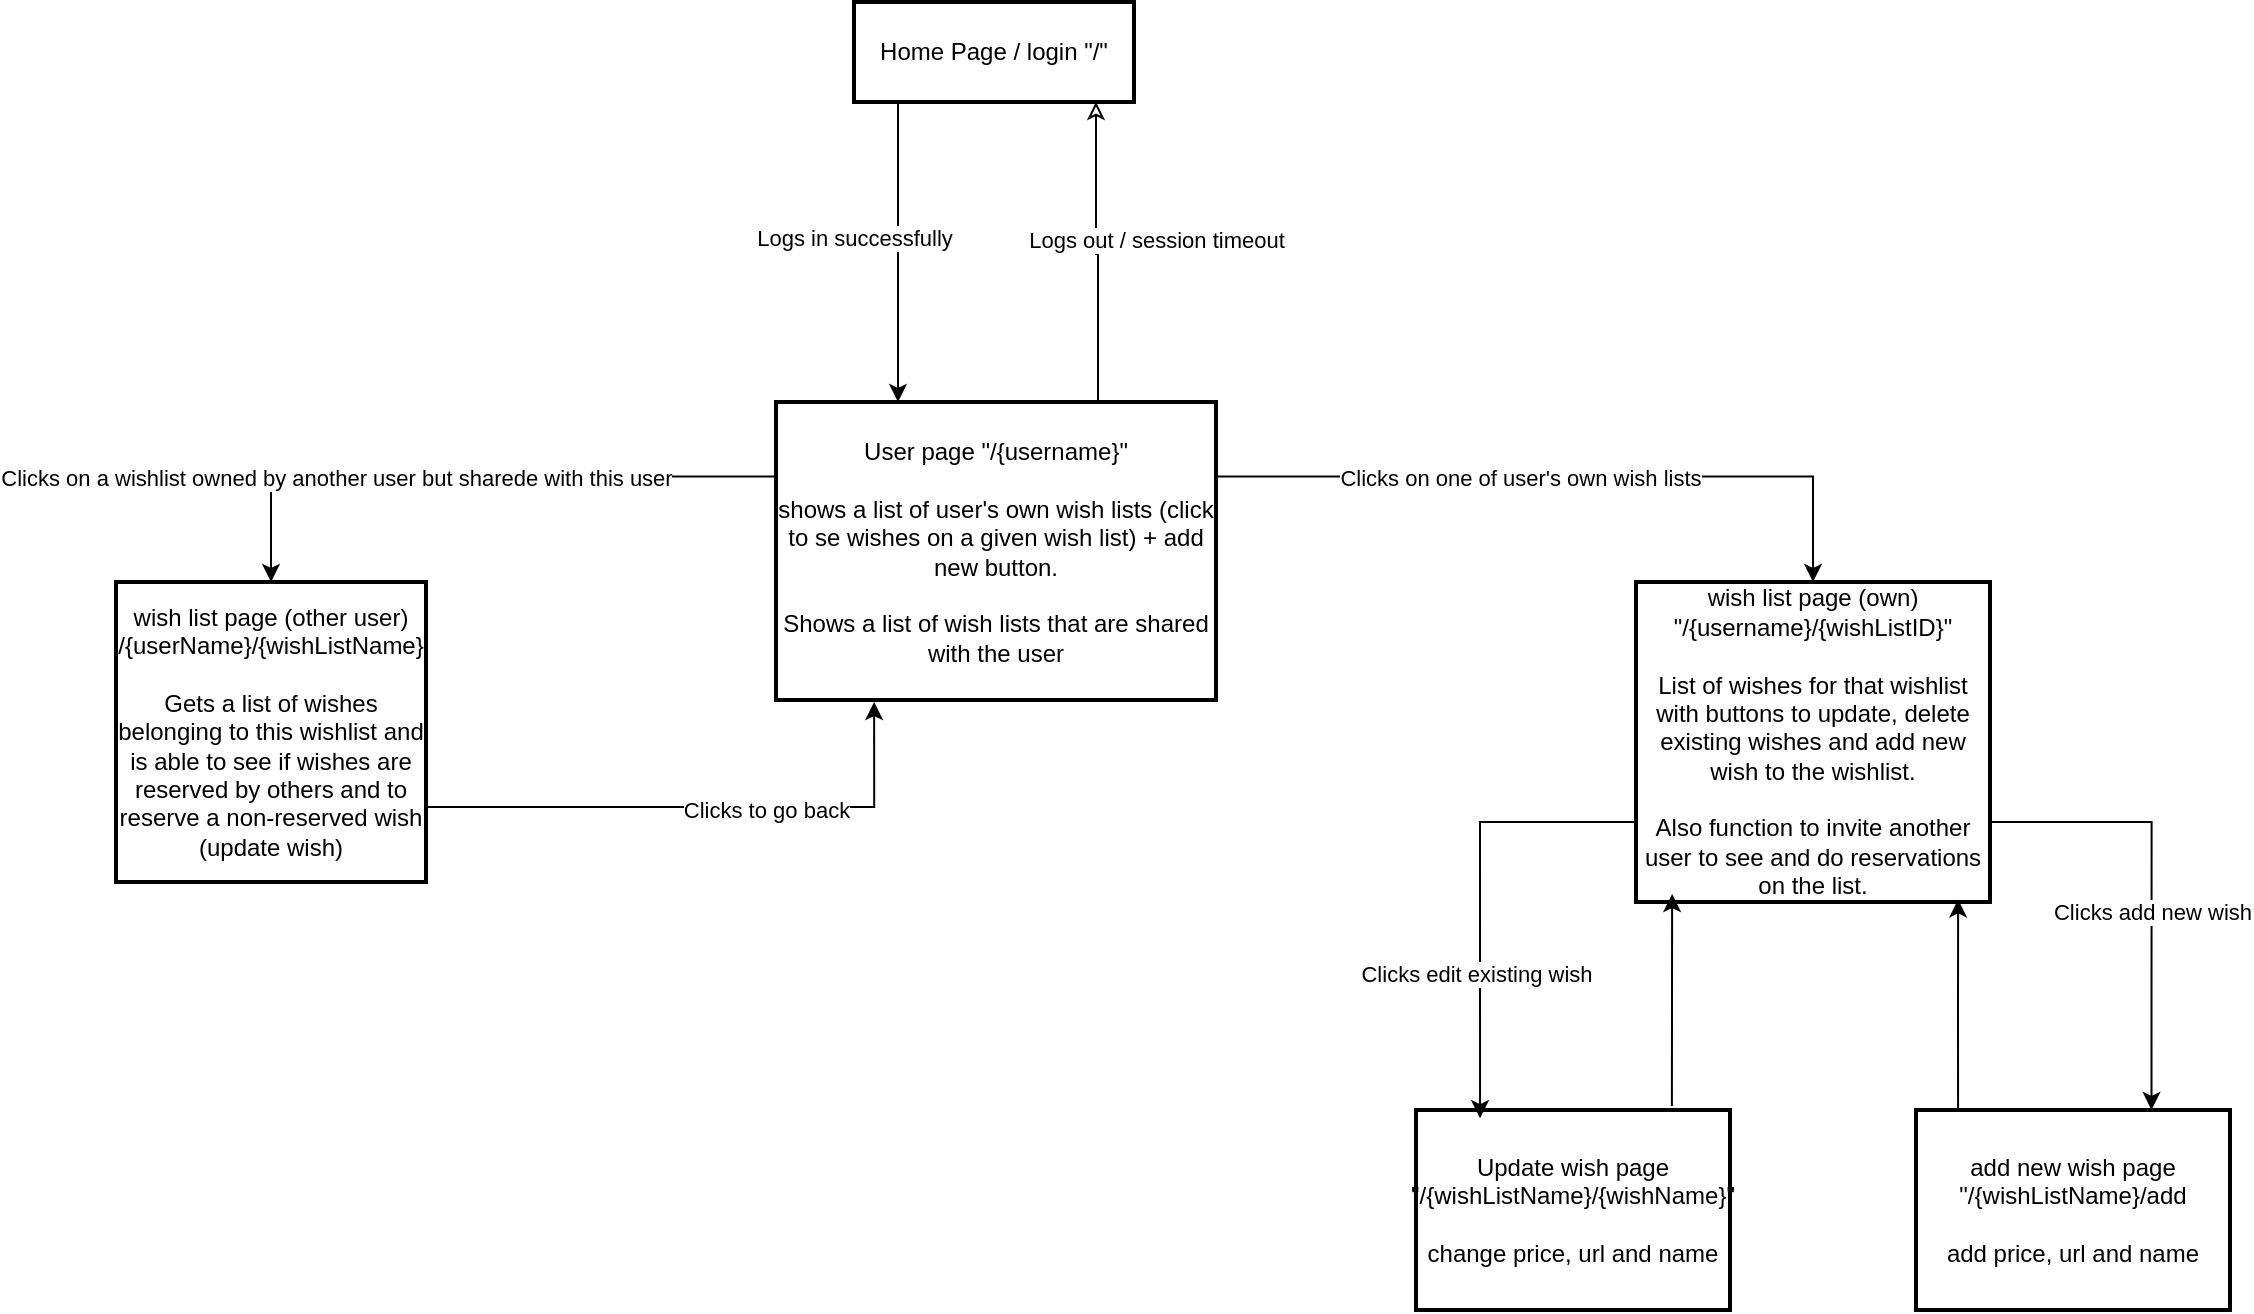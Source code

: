 <mxfile version="24.8.3">
  <diagram name="Side-1" id="ePfV17zFk9Fktkw8jf1w">
    <mxGraphModel dx="1694" dy="732" grid="1" gridSize="10" guides="1" tooltips="1" connect="1" arrows="1" fold="1" page="1" pageScale="1" pageWidth="827" pageHeight="1169" math="0" shadow="0">
      <root>
        <mxCell id="0" />
        <mxCell id="1" parent="0" />
        <mxCell id="uvfMVI4-fCFwztoC2P9H-24" style="edgeStyle=orthogonalEdgeStyle;rounded=0;orthogonalLoop=1;jettySize=auto;html=1;exitX=0.5;exitY=1;exitDx=0;exitDy=0;entryX=0.5;entryY=0;entryDx=0;entryDy=0;" edge="1" parent="1">
          <mxGeometry relative="1" as="geometry">
            <mxPoint x="190" y="80" as="sourcePoint" />
            <mxPoint x="191" y="230" as="targetPoint" />
            <Array as="points">
              <mxPoint x="191" y="80" />
            </Array>
          </mxGeometry>
        </mxCell>
        <mxCell id="uvfMVI4-fCFwztoC2P9H-25" value="Logs in successfully" style="edgeLabel;html=1;align=center;verticalAlign=middle;resizable=0;points=[];" vertex="1" connectable="0" parent="uvfMVI4-fCFwztoC2P9H-24">
          <mxGeometry x="-0.083" y="3" relative="1" as="geometry">
            <mxPoint x="-25" as="offset" />
          </mxGeometry>
        </mxCell>
        <mxCell id="2" value="Home Page / login &quot;/&quot;" style="whiteSpace=wrap;strokeWidth=2;" parent="1" vertex="1">
          <mxGeometry x="169" y="30" width="140" height="50" as="geometry" />
        </mxCell>
        <mxCell id="uvfMVI4-fCFwztoC2P9H-23" style="edgeStyle=orthogonalEdgeStyle;rounded=0;orthogonalLoop=1;jettySize=auto;html=1;exitX=0;exitY=0.25;exitDx=0;exitDy=0;entryX=0.5;entryY=0;entryDx=0;entryDy=0;" edge="1" parent="1" source="3" target="5">
          <mxGeometry relative="1" as="geometry">
            <mxPoint x="10" y="470" as="targetPoint" />
            <Array as="points">
              <mxPoint x="-122" y="267" />
            </Array>
          </mxGeometry>
        </mxCell>
        <mxCell id="uvfMVI4-fCFwztoC2P9H-33" value="Clicks on a wishlist owned by another user but sharede with this user" style="edgeLabel;html=1;align=center;verticalAlign=middle;resizable=0;points=[];" vertex="1" connectable="0" parent="uvfMVI4-fCFwztoC2P9H-23">
          <mxGeometry x="0.442" relative="1" as="geometry">
            <mxPoint as="offset" />
          </mxGeometry>
        </mxCell>
        <mxCell id="3" value="User page &quot;/{username}&quot;&#xa;&#xa;shows a list of user&#39;s own wish lists (click to se wishes on a given wish list) + add new button.&#xa;&#xa;Shows a list of wish lists that are shared with the user" style="whiteSpace=wrap;strokeWidth=2;" parent="1" vertex="1">
          <mxGeometry x="130" y="230" width="220" height="149" as="geometry" />
        </mxCell>
        <mxCell id="5" value="wish list page (other user)&#xa;/{userName}/{wishListName}&#xa;&#xa;Gets a list of wishes belonging to this wishlist and is able to see if wishes are reserved by others and to reserve a non-reserved wish (update wish)" style="whiteSpace=wrap;strokeWidth=2;" parent="1" vertex="1">
          <mxGeometry x="-200" y="320" width="155" height="150" as="geometry" />
        </mxCell>
        <mxCell id="uvfMVI4-fCFwztoC2P9H-19" style="edgeStyle=orthogonalEdgeStyle;rounded=0;orthogonalLoop=1;jettySize=auto;html=1;exitX=1;exitY=0.75;exitDx=0;exitDy=0;entryX=0.75;entryY=0;entryDx=0;entryDy=0;" edge="1" parent="1" source="uvfMVI4-fCFwztoC2P9H-11" target="uvfMVI4-fCFwztoC2P9H-13">
          <mxGeometry relative="1" as="geometry" />
        </mxCell>
        <mxCell id="uvfMVI4-fCFwztoC2P9H-20" value="Clicks add new wish" style="edgeLabel;html=1;align=center;verticalAlign=middle;resizable=0;points=[];" vertex="1" connectable="0" parent="uvfMVI4-fCFwztoC2P9H-19">
          <mxGeometry x="0.12" relative="1" as="geometry">
            <mxPoint as="offset" />
          </mxGeometry>
        </mxCell>
        <mxCell id="uvfMVI4-fCFwztoC2P9H-11" value="wish list page (own) &quot;/{username}/{wishListID}&quot;&#xa;&#xa;List of wishes for that wishlist with buttons to update, delete existing wishes and add new wish to the wishlist.&#xa;&#xa;Also function to invite another user to see and do reservations on the list." style="whiteSpace=wrap;strokeWidth=2;" vertex="1" parent="1">
          <mxGeometry x="560" y="320" width="177" height="160" as="geometry" />
        </mxCell>
        <mxCell id="uvfMVI4-fCFwztoC2P9H-13" value="add new wish page &quot;/{wishListName}/add&#xa;&#xa;add price, url and name" style="whiteSpace=wrap;strokeWidth=2;" vertex="1" parent="1">
          <mxGeometry x="700" y="584" width="157" height="100" as="geometry" />
        </mxCell>
        <mxCell id="uvfMVI4-fCFwztoC2P9H-15" value="Update wish page &quot;/{wishListName}/{wishName}&quot;&#xa;&#xa;change price, url and name" style="whiteSpace=wrap;strokeWidth=2;" vertex="1" parent="1">
          <mxGeometry x="450" y="584" width="157" height="100" as="geometry" />
        </mxCell>
        <mxCell id="uvfMVI4-fCFwztoC2P9H-21" style="edgeStyle=orthogonalEdgeStyle;rounded=0;orthogonalLoop=1;jettySize=auto;html=1;exitX=1;exitY=0.25;exitDx=0;exitDy=0;entryX=0.5;entryY=0;entryDx=0;entryDy=0;" edge="1" parent="1" source="3" target="uvfMVI4-fCFwztoC2P9H-11">
          <mxGeometry relative="1" as="geometry" />
        </mxCell>
        <mxCell id="uvfMVI4-fCFwztoC2P9H-22" value="Clicks on one of user&#39;s own wish lists" style="edgeLabel;html=1;align=center;verticalAlign=middle;resizable=0;points=[];" vertex="1" connectable="0" parent="uvfMVI4-fCFwztoC2P9H-21">
          <mxGeometry x="-0.138" relative="1" as="geometry">
            <mxPoint as="offset" />
          </mxGeometry>
        </mxCell>
        <mxCell id="uvfMVI4-fCFwztoC2P9H-27" style="edgeStyle=orthogonalEdgeStyle;rounded=0;orthogonalLoop=1;jettySize=auto;html=1;exitX=0;exitY=0.75;exitDx=0;exitDy=0;entryX=0.204;entryY=0.041;entryDx=0;entryDy=0;entryPerimeter=0;" edge="1" parent="1" source="uvfMVI4-fCFwztoC2P9H-11" target="uvfMVI4-fCFwztoC2P9H-15">
          <mxGeometry relative="1" as="geometry" />
        </mxCell>
        <mxCell id="uvfMVI4-fCFwztoC2P9H-28" value="Clicks edit existing wish" style="edgeLabel;html=1;align=center;verticalAlign=middle;resizable=0;points=[];" vertex="1" connectable="0" parent="uvfMVI4-fCFwztoC2P9H-27">
          <mxGeometry x="0.357" y="-2" relative="1" as="geometry">
            <mxPoint as="offset" />
          </mxGeometry>
        </mxCell>
        <mxCell id="uvfMVI4-fCFwztoC2P9H-29" style="edgeStyle=orthogonalEdgeStyle;rounded=0;orthogonalLoop=1;jettySize=auto;html=1;exitX=0.815;exitY=-0.02;exitDx=0;exitDy=0;entryX=0.102;entryY=0.975;entryDx=0;entryDy=0;entryPerimeter=0;exitPerimeter=0;" edge="1" parent="1" source="uvfMVI4-fCFwztoC2P9H-15" target="uvfMVI4-fCFwztoC2P9H-11">
          <mxGeometry relative="1" as="geometry" />
        </mxCell>
        <mxCell id="uvfMVI4-fCFwztoC2P9H-30" style="edgeStyle=orthogonalEdgeStyle;rounded=0;orthogonalLoop=1;jettySize=auto;html=1;exitX=0.134;exitY=0;exitDx=0;exitDy=0;entryX=0.91;entryY=0.992;entryDx=0;entryDy=0;entryPerimeter=0;exitPerimeter=0;" edge="1" parent="1" source="uvfMVI4-fCFwztoC2P9H-13" target="uvfMVI4-fCFwztoC2P9H-11">
          <mxGeometry relative="1" as="geometry" />
        </mxCell>
        <mxCell id="uvfMVI4-fCFwztoC2P9H-31" style="edgeStyle=orthogonalEdgeStyle;rounded=0;orthogonalLoop=1;jettySize=auto;html=1;exitX=1;exitY=0.75;exitDx=0;exitDy=0;entryX=0.223;entryY=1.007;entryDx=0;entryDy=0;entryPerimeter=0;" edge="1" parent="1" source="5" target="3">
          <mxGeometry relative="1" as="geometry">
            <mxPoint x="250" y="395" as="targetPoint" />
          </mxGeometry>
        </mxCell>
        <mxCell id="uvfMVI4-fCFwztoC2P9H-32" value="Clicks to go back" style="edgeLabel;html=1;align=center;verticalAlign=middle;resizable=0;points=[];" vertex="1" connectable="0" parent="uvfMVI4-fCFwztoC2P9H-31">
          <mxGeometry x="0.222" relative="1" as="geometry">
            <mxPoint x="1" y="1" as="offset" />
          </mxGeometry>
        </mxCell>
        <mxCell id="uvfMVI4-fCFwztoC2P9H-34" style="edgeStyle=orthogonalEdgeStyle;rounded=0;orthogonalLoop=1;jettySize=auto;html=1;exitX=0.5;exitY=1;exitDx=0;exitDy=0;entryX=0.5;entryY=0;entryDx=0;entryDy=0;endArrow=none;endFill=0;startArrow=classic;startFill=0;" edge="1" parent="1">
          <mxGeometry relative="1" as="geometry">
            <mxPoint x="290" y="80" as="sourcePoint" />
            <mxPoint x="291" y="230" as="targetPoint" />
            <Array as="points">
              <mxPoint x="290" y="156" />
              <mxPoint x="291" y="156" />
            </Array>
          </mxGeometry>
        </mxCell>
        <mxCell id="uvfMVI4-fCFwztoC2P9H-35" value="Logs out / session timeout" style="edgeLabel;html=1;align=center;verticalAlign=middle;resizable=0;points=[];" vertex="1" connectable="0" parent="uvfMVI4-fCFwztoC2P9H-34">
          <mxGeometry x="-0.083" y="3" relative="1" as="geometry">
            <mxPoint x="27" as="offset" />
          </mxGeometry>
        </mxCell>
      </root>
    </mxGraphModel>
  </diagram>
</mxfile>
